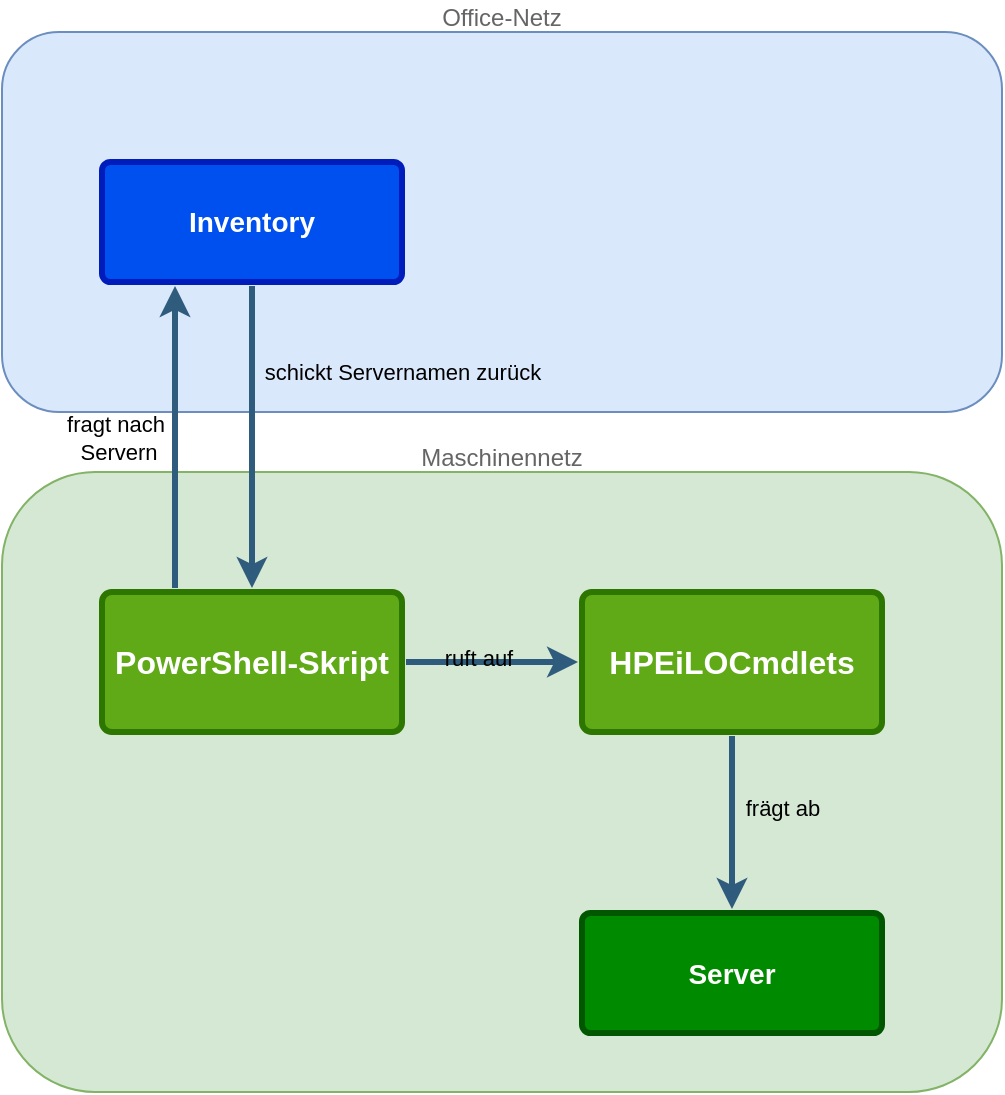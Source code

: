 <mxfile version="26.0.16">
  <diagram id="6a731a19-8d31-9384-78a2-239565b7b9f0" name="Page-1">
    <mxGraphModel dx="570" dy="504" grid="1" gridSize="10" guides="1" tooltips="1" connect="1" arrows="1" fold="1" page="1" pageScale="1" pageWidth="1169" pageHeight="827" background="none" math="0" shadow="0">
      <root>
        <mxCell id="0" />
        <mxCell id="1" parent="0" />
        <mxCell id="BmXrOWKkLgb4ADWOPQNg-1782" value="&lt;div style=&quot;text-align: left; padding-top: 1px;&quot;&gt;&lt;span style=&quot;color: light-dark(rgb(0, 0, 0), rgb(255, 255, 255));&quot;&gt;Maschinennetz&lt;/span&gt;&lt;/div&gt;&lt;div&gt;&lt;/div&gt;" style="rounded=1;whiteSpace=wrap;html=1;spacing=0;textOpacity=60;labelBorderColor=none;labelBackgroundColor=none;labelPosition=center;verticalLabelPosition=top;align=center;verticalAlign=bottom;fillColor=#D5E8D4;strokeColor=#82b366;" vertex="1" parent="1">
          <mxGeometry x="420" y="350" width="500" height="310" as="geometry" />
        </mxCell>
        <mxCell id="BmXrOWKkLgb4ADWOPQNg-1781" value="&lt;div style=&quot;text-align: left; padding-top: 1px;&quot;&gt;&lt;span style=&quot;color: light-dark(rgb(0, 0, 0), rgb(255, 255, 255));&quot;&gt;Office-Netz&lt;/span&gt;&lt;/div&gt;&lt;div&gt;&lt;/div&gt;" style="rounded=1;whiteSpace=wrap;html=1;spacing=0;textOpacity=60;labelBorderColor=none;labelBackgroundColor=none;labelPosition=center;verticalLabelPosition=top;align=center;verticalAlign=bottom;fillColor=#dae8fc;strokeColor=#6c8ebf;" vertex="1" parent="1">
          <mxGeometry x="420" y="130" width="500" height="190" as="geometry" />
        </mxCell>
        <mxCell id="1745" value="" style="edgeStyle=none;rounded=0;jumpStyle=none;html=1;shadow=0;labelBackgroundColor=none;startArrow=none;startFill=0;endArrow=classic;endFill=1;jettySize=auto;orthogonalLoop=1;strokeColor=#2F5B7C;strokeWidth=3;fontFamily=Helvetica;fontSize=16;fontColor=#23445D;spacing=5;entryX=0.25;entryY=1;entryDx=0;entryDy=0;exitX=0.25;exitY=0;exitDx=0;exitDy=0;" parent="1" source="1749" target="1764" edge="1">
          <mxGeometry relative="1" as="geometry" />
        </mxCell>
        <mxCell id="BmXrOWKkLgb4ADWOPQNg-1787" value="fragt nach&amp;nbsp;&lt;div&gt;Servern&lt;/div&gt;" style="edgeLabel;html=1;align=center;verticalAlign=middle;resizable=0;points=[];labelBackgroundColor=none;" vertex="1" connectable="0" parent="1745">
          <mxGeometry x="0.073" y="-3" relative="1" as="geometry">
            <mxPoint x="-32" y="6" as="offset" />
          </mxGeometry>
        </mxCell>
        <mxCell id="1747" value="" style="edgeStyle=none;rounded=0;jumpStyle=none;html=1;shadow=0;labelBackgroundColor=none;startArrow=none;startFill=0;endArrow=classic;endFill=1;jettySize=auto;orthogonalLoop=1;strokeColor=#2F5B7C;strokeWidth=3;fontFamily=Helvetica;fontSize=16;fontColor=#23445D;spacing=5;exitX=0.5;exitY=1;exitDx=0;exitDy=0;entryX=0.5;entryY=0;entryDx=0;entryDy=0;" parent="1" source="BmXrOWKkLgb4ADWOPQNg-1779" target="1760" edge="1">
          <mxGeometry relative="1" as="geometry">
            <mxPoint x="729.996" y="611.5" as="sourcePoint" />
            <mxPoint x="825.808" y="520" as="targetPoint" />
          </mxGeometry>
        </mxCell>
        <mxCell id="BmXrOWKkLgb4ADWOPQNg-1783" value="frägt ab" style="edgeLabel;html=1;align=center;verticalAlign=middle;resizable=0;points=[];labelBackgroundColor=none;" vertex="1" connectable="0" parent="1747">
          <mxGeometry x="-0.168" y="2" relative="1" as="geometry">
            <mxPoint x="23" as="offset" />
          </mxGeometry>
        </mxCell>
        <mxCell id="1749" value="PowerShell-Skript" style="rounded=1;whiteSpace=wrap;html=1;shadow=0;labelBackgroundColor=none;strokeColor=#2D7600;strokeWidth=3;fillColor=#60a917;fontFamily=Helvetica;fontSize=16;fontColor=#ffffff;align=center;fontStyle=1;spacing=5;arcSize=7;perimeterSpacing=2;" parent="1" vertex="1">
          <mxGeometry x="470" y="410" width="150" height="70" as="geometry" />
        </mxCell>
        <mxCell id="1760" value="Server" style="rounded=1;whiteSpace=wrap;html=1;shadow=0;labelBackgroundColor=none;strokeColor=#005700;strokeWidth=3;fillColor=#008a00;fontFamily=Helvetica;fontSize=14;fontColor=#ffffff;align=center;spacing=5;fontStyle=1;arcSize=7;perimeterSpacing=2;" parent="1" vertex="1">
          <mxGeometry x="710" y="570.5" width="150" height="60" as="geometry" />
        </mxCell>
        <mxCell id="1764" value="Inventory" style="rounded=1;whiteSpace=wrap;html=1;shadow=0;labelBackgroundColor=none;strokeColor=#001DBC;strokeWidth=3;fillColor=#0050ef;fontFamily=Helvetica;fontSize=14;fontColor=#ffffff;align=center;spacing=5;fontStyle=1;arcSize=7;perimeterSpacing=2;" parent="1" vertex="1">
          <mxGeometry x="470" y="195" width="150" height="60" as="geometry" />
        </mxCell>
        <mxCell id="BmXrOWKkLgb4ADWOPQNg-1779" value="HPEiLOCmdlets" style="rounded=1;whiteSpace=wrap;html=1;shadow=0;labelBackgroundColor=none;strokeColor=#2D7600;strokeWidth=3;fillColor=#60a917;fontFamily=Helvetica;fontSize=16;fontColor=#ffffff;align=center;fontStyle=1;spacing=5;arcSize=7;perimeterSpacing=2;" vertex="1" parent="1">
          <mxGeometry x="710" y="410" width="150" height="70" as="geometry" />
        </mxCell>
        <mxCell id="BmXrOWKkLgb4ADWOPQNg-1785" value="" style="edgeStyle=none;rounded=0;jumpStyle=none;html=1;shadow=0;labelBackgroundColor=none;startArrow=none;startFill=0;endArrow=classic;endFill=1;jettySize=auto;orthogonalLoop=1;strokeColor=#2F5B7C;strokeWidth=3;fontFamily=Helvetica;fontSize=16;fontColor=#23445D;spacing=5;exitX=1;exitY=0.5;exitDx=0;exitDy=0;entryX=0;entryY=0.5;entryDx=0;entryDy=0;" edge="1" parent="1" source="1749" target="BmXrOWKkLgb4ADWOPQNg-1779">
          <mxGeometry relative="1" as="geometry">
            <mxPoint x="795" y="492" as="sourcePoint" />
            <mxPoint x="795" y="579" as="targetPoint" />
          </mxGeometry>
        </mxCell>
        <mxCell id="BmXrOWKkLgb4ADWOPQNg-1786" value="ruft auf" style="edgeLabel;html=1;align=center;verticalAlign=middle;resizable=0;points=[];labelBackgroundColor=none;" vertex="1" connectable="0" parent="BmXrOWKkLgb4ADWOPQNg-1785">
          <mxGeometry x="-0.168" y="2" relative="1" as="geometry">
            <mxPoint as="offset" />
          </mxGeometry>
        </mxCell>
        <mxCell id="BmXrOWKkLgb4ADWOPQNg-1788" value="" style="edgeStyle=none;rounded=0;jumpStyle=none;html=1;shadow=0;labelBackgroundColor=none;startArrow=none;startFill=0;endArrow=classic;endFill=1;jettySize=auto;orthogonalLoop=1;strokeColor=#2F5B7C;strokeWidth=3;fontFamily=Helvetica;fontSize=16;fontColor=#23445D;spacing=5;exitX=0.5;exitY=1;exitDx=0;exitDy=0;entryX=0.5;entryY=0;entryDx=0;entryDy=0;" edge="1" parent="1" source="1764" target="1749">
          <mxGeometry relative="1" as="geometry">
            <mxPoint x="555" y="418" as="sourcePoint" />
            <mxPoint x="555" y="267" as="targetPoint" />
          </mxGeometry>
        </mxCell>
        <mxCell id="BmXrOWKkLgb4ADWOPQNg-1789" value="schickt Servernamen zurück" style="edgeLabel;html=1;align=center;verticalAlign=middle;resizable=0;points=[];labelBackgroundColor=none;" vertex="1" connectable="0" parent="BmXrOWKkLgb4ADWOPQNg-1788">
          <mxGeometry x="0.073" y="-3" relative="1" as="geometry">
            <mxPoint x="78" y="-38" as="offset" />
          </mxGeometry>
        </mxCell>
      </root>
    </mxGraphModel>
  </diagram>
</mxfile>
